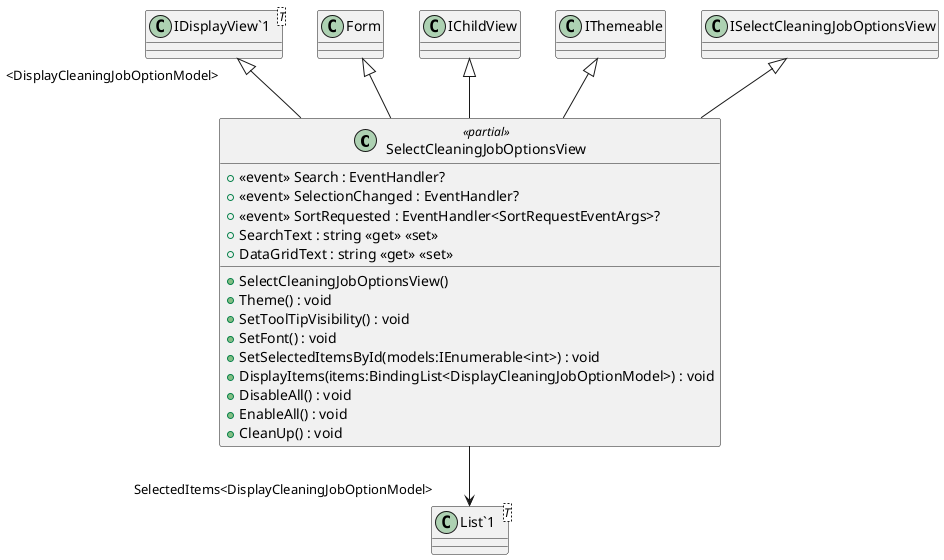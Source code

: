 @startuml
class SelectCleaningJobOptionsView <<partial>> {
    +  <<event>> Search : EventHandler? 
    +  <<event>> SelectionChanged : EventHandler? 
    +  <<event>> SortRequested : EventHandler<SortRequestEventArgs>? 
    + SelectCleaningJobOptionsView()
    + Theme() : void
    + SetToolTipVisibility() : void
    + SetFont() : void
    + SearchText : string <<get>> <<set>>
    + SetSelectedItemsById(models:IEnumerable<int>) : void
    + DataGridText : string <<get>> <<set>>
    + DisplayItems(items:BindingList<DisplayCleaningJobOptionModel>) : void
    + DisableAll() : void
    + EnableAll() : void
    + CleanUp() : void
}
class "IDisplayView`1"<T> {
}
class "List`1"<T> {
}
Form <|-- SelectCleaningJobOptionsView
"IDisplayView`1" "<DisplayCleaningJobOptionModel>" <|-- SelectCleaningJobOptionsView
IChildView <|-- SelectCleaningJobOptionsView
IThemeable <|-- SelectCleaningJobOptionsView
ISelectCleaningJobOptionsView <|-- SelectCleaningJobOptionsView
SelectCleaningJobOptionsView --> "SelectedItems<DisplayCleaningJobOptionModel>" "List`1"
@enduml
